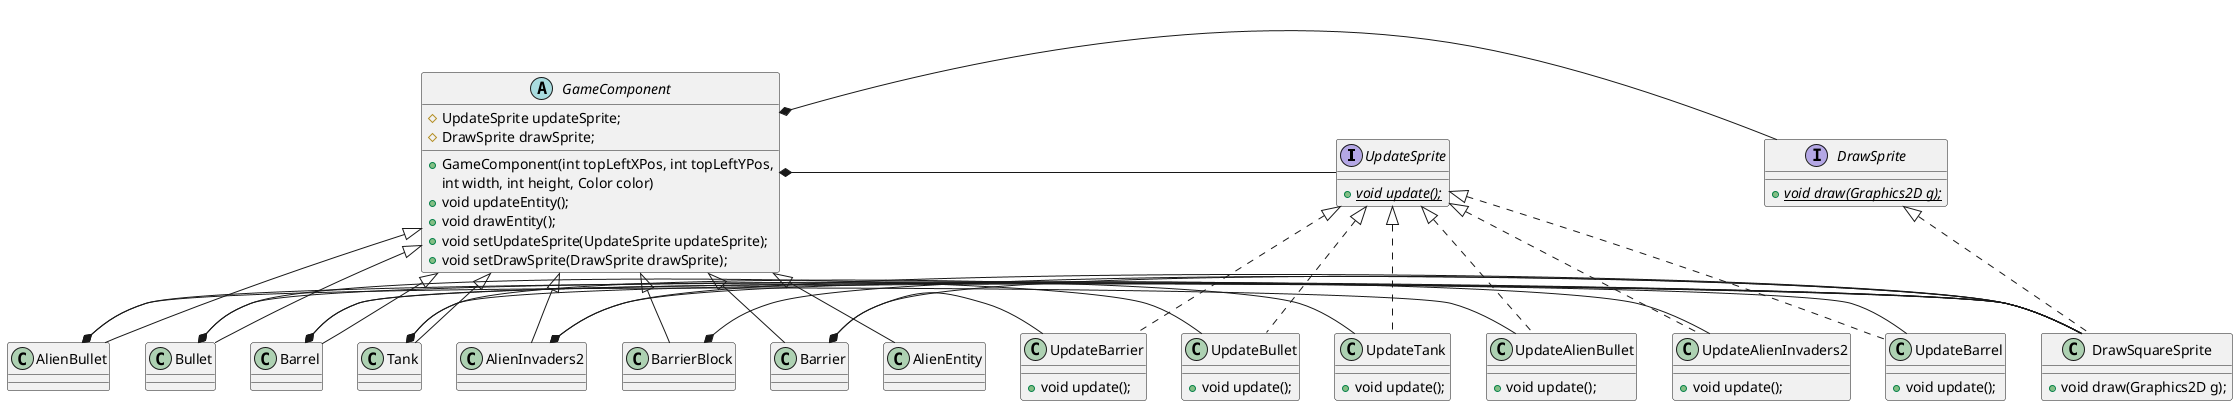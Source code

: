 @startuml
interface UpdateSprite {
    + {static} {abstract} void update();
}
interface DrawSprite {
    + {static} {abstract} void draw(Graphics2D g);
}

class UpdateAlienBullet implements UpdateSprite {
    + void update();
}

class UpdateAlienInvaders2 implements UpdateSprite {
    + void update();
}

class UpdateBarrel implements UpdateSprite {
    + void update();
}

class UpdateBarrier implements UpdateSprite {
    + void update();
}

class UpdateBullet implements UpdateSprite {
    + void update();
}

class UpdateTank implements UpdateSprite {
    + void update();
}

class DrawSquareSprite implements DrawSprite {
    + void draw(Graphics2D g);
}

AlienBullet *- UpdateAlienBullet
AlienBullet *- DrawSquareSprite
AlienInvaders2 *- UpdateAlienInvaders2
Barrel *- UpdateBarrel
Barrier *- UpdateBarrier
Bullet *- UpdateBullet
Tank *- UpdateTank

AlienInvaders2 *- DrawSquareSprite
Barrel *- DrawSquareSprite
Barrier *- DrawSquareSprite
BarrierBlock *- DrawSquareSprite
Bullet *- DrawSquareSprite
Tank *- DrawSquareSprite

GameComponent *- DrawSprite
GameComponent *- UpdateSprite

abstract class GameComponent {
    # UpdateSprite updateSprite;
    # DrawSprite drawSprite;
    + GameComponent(int topLeftXPos, int topLeftYPos,
                    int width, int height, Color color)
    + void updateEntity();
    + void drawEntity();
    + void setUpdateSprite(UpdateSprite updateSprite);
    + void setDrawSprite(DrawSprite drawSprite);
}
class AlienBullet extends GameComponent {
}
class AlienEntity extends GameComponent {
 }
class AlienInvaders2 extends GameComponent {
}
class Barrel extends GameComponent {
}
class Barrier extends GameComponent {
}
class BarrierBlock extends GameComponent {
}
class Bullet extends GameComponent {
}
class Tank extends GameComponent {
}

@enduml